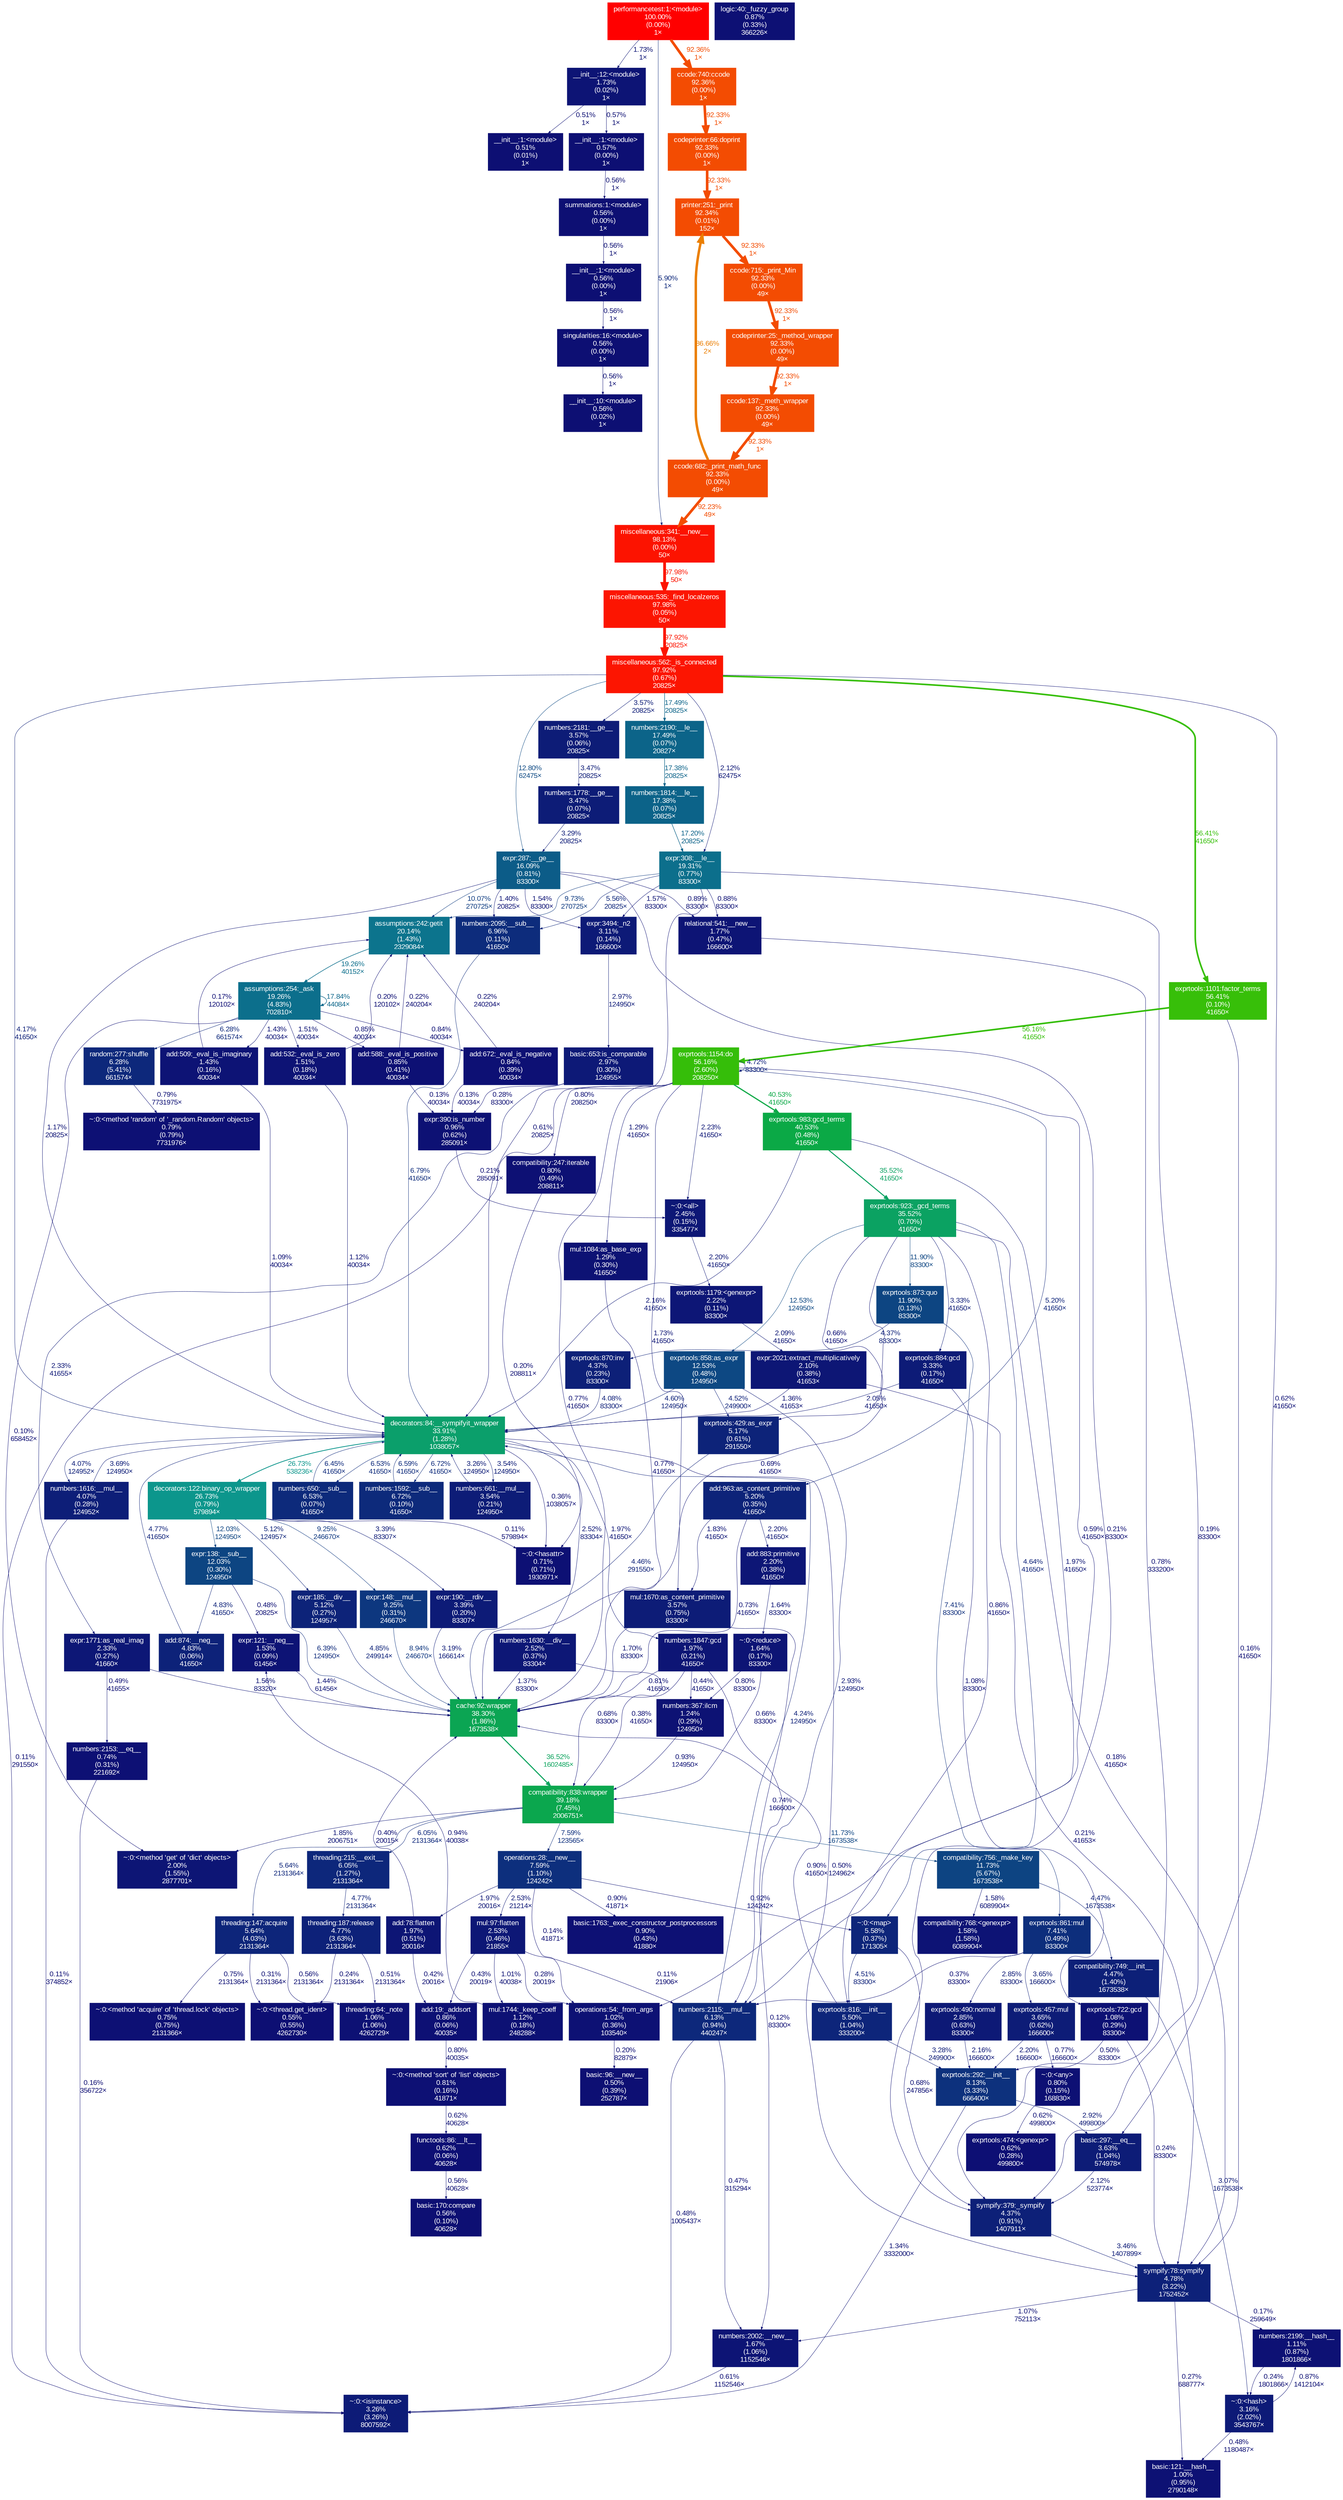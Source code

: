 digraph {
	graph [fontname=Arial, nodesep=0.125, ranksep=0.25];
	node [fontcolor=white, fontname=Arial, height=0, shape=box, style=filled, width=0];
	edge [fontname=Arial];
	7 [color="#ff0000", fontcolor="#ffffff", fontsize="10.00", label="performancetest:1:<module>\n100.00%\n(0.00%)\n1×", tooltip="performancetest.py"];
	7 -> 160 [arrowsize="0.35", color="#0d1475", fontcolor="#0d1475", fontsize="10.00", label="1.73%\n1×", labeldistance="0.50", penwidth="0.50"];
	7 -> 915 [arrowsize="0.35", color="#0d277a", fontcolor="#0d277a", fontsize="10.00", label="5.90%\n1×", labeldistance="0.50", penwidth="0.50"];
	7 -> 1261 [arrowsize="0.96", color="#f34c02", fontcolor="#f34c02", fontsize="10.00", label="92.36%\n1×", labeldistance="3.69", penwidth="3.69"];
	11 [color="#0d1074", fontcolor="#ffffff", fontsize="10.00", label="basic:1763:_exec_constructor_postprocessors\n0.90%\n(0.43%)\n41880×", tooltip="/Users/Mjhon/Desktop/Github/sympy/sympy/core/basic.py"];
	12 [color="#0d2f7d", fontcolor="#ffffff", fontsize="10.00", label="operations:28:__new__\n7.59%\n(1.10%)\n124242×", tooltip="/Users/Mjhon/Desktop/Github/sympy/sympy/core/operations.py"];
	12 -> 11 [arrowsize="0.35", color="#0d1074", fontcolor="#0d1074", fontsize="10.00", label="0.90%\n41871×", labeldistance="0.50", penwidth="0.50"];
	12 -> 98 [arrowsize="0.35", color="#0d1776", fontcolor="#0d1776", fontsize="10.00", label="2.53%\n21214×", labeldistance="0.50", penwidth="0.50"];
	12 -> 461 [arrowsize="0.35", color="#0d1575", fontcolor="#0d1575", fontsize="10.00", label="1.97%\n20016×", labeldistance="0.50", penwidth="0.50"];
	12 -> 832 [arrowsize="0.35", color="#0d1174", fontcolor="#0d1174", fontsize="10.00", label="0.92%\n124242×", labeldistance="0.50", penwidth="0.50"];
	12 -> 910 [arrowsize="0.35", color="#0d0d73", fontcolor="#0d0d73", fontsize="10.00", label="0.14%\n41871×", labeldistance="0.50", penwidth="0.50"];
	28 [color="#0ba74e", fontcolor="#ffffff", fontsize="10.00", label="compatibility:838:wrapper\n39.18%\n(7.45%)\n2006751×", tooltip="/Users/Mjhon/Desktop/Github/sympy/sympy/core/compatibility.py"];
	28 -> 12 [arrowsize="0.35", color="#0d2f7d", fontcolor="#0d2f7d", fontsize="10.00", label="7.59%\n123565×", labeldistance="0.50", penwidth="0.50"];
	28 -> 156 [arrowsize="0.35", color="#0d4482", fontcolor="#0d4482", fontsize="10.00", label="11.73%\n1673538×", labeldistance="0.50", penwidth="0.50"];
	28 -> 373 [arrowsize="0.35", color="#0d277b", fontcolor="#0d277b", fontsize="10.00", label="6.05%\n2131364×", labeldistance="0.50", penwidth="0.50"];
	28 -> 578 [arrowsize="0.35", color="#0d257a", fontcolor="#0d257a", fontsize="10.00", label="5.64%\n2131364×", labeldistance="0.50", penwidth="0.50"];
	28 -> 1314 [arrowsize="0.35", color="#0d1475", fontcolor="#0d1475", fontsize="10.00", label="1.85%\n2006751×", labeldistance="0.50", penwidth="0.50"];
	30 [color="#0d1074", fontcolor="#ffffff", fontsize="10.00", label="~:0:<any>\n0.80%\n(0.15%)\n168830×", tooltip="~"];
	30 -> 1392 [arrowsize="0.35", color="#0d0f74", fontcolor="#0d0f74", fontsize="10.00", label="0.62%\n499800×", labeldistance="0.50", penwidth="0.50"];
	40 [color="#0d1174", fontcolor="#ffffff", fontsize="10.00", label="basic:121:__hash__\n1.00%\n(0.95%)\n2790148×", tooltip="/Users/Mjhon/Desktop/Github/sympy/sympy/core/basic.py"];
	49 [color="#0d1a77", fontcolor="#ffffff", fontsize="10.00", label="expr:3494:_n2\n3.11%\n(0.14%)\n166600×", tooltip="/Users/Mjhon/Desktop/Github/sympy/sympy/core/expr.py"];
	49 -> 1039 [arrowsize="0.35", color="#0d1977", fontcolor="#0d1977", fontsize="10.00", label="2.97%\n124950×", labeldistance="0.50", penwidth="0.50"];
	50 [color="#0c5c88", fontcolor="#ffffff", fontsize="10.00", label="expr:287:__ge__\n16.09%\n(0.81%)\n83300×", tooltip="/Users/Mjhon/Desktop/Github/sympy/sympy/core/expr.py"];
	50 -> 49 [arrowsize="0.35", color="#0d1375", fontcolor="#0d1375", fontsize="10.00", label="1.54%\n83300×", labeldistance="0.50", penwidth="0.50"];
	50 -> 289 [arrowsize="0.35", color="#0d3b80", fontcolor="#0d3b80", fontsize="10.00", label="10.07%\n270725×", labeldistance="0.50", penwidth="0.50"];
	50 -> 644 [arrowsize="0.35", color="#0d1375", fontcolor="#0d1375", fontsize="10.00", label="1.40%\n20825×", labeldistance="0.50", penwidth="0.50"];
	50 -> 1216 [arrowsize="0.35", color="#0d1274", fontcolor="#0d1274", fontsize="10.00", label="1.17%\n20825×", labeldistance="0.50", penwidth="0.50"];
	50 -> 1571 [arrowsize="0.35", color="#0d1074", fontcolor="#0d1074", fontsize="10.00", label="0.89%\n83300×", labeldistance="0.50", penwidth="0.50"];
	50 -> 1647 [arrowsize="0.35", color="#0d0e73", fontcolor="#0d0e73", fontsize="10.00", label="0.21%\n83300×", labeldistance="0.50", penwidth="0.50"];
	51 [color="#0c6f8c", fontcolor="#ffffff", fontsize="10.00", label="expr:308:__le__\n19.31%\n(0.77%)\n83300×", tooltip="/Users/Mjhon/Desktop/Github/sympy/sympy/core/expr.py"];
	51 -> 49 [arrowsize="0.35", color="#0d1375", fontcolor="#0d1375", fontsize="10.00", label="1.57%\n83300×", labeldistance="0.50", penwidth="0.50"];
	51 -> 289 [arrowsize="0.35", color="#0d397f", fontcolor="#0d397f", fontsize="10.00", label="9.73%\n270725×", labeldistance="0.50", penwidth="0.50"];
	51 -> 644 [arrowsize="0.35", color="#0d257a", fontcolor="#0d257a", fontsize="10.00", label="5.56%\n20825×", labeldistance="0.50", penwidth="0.50"];
	51 -> 1216 [arrowsize="0.35", color="#0d0f74", fontcolor="#0d0f74", fontsize="10.00", label="0.61%\n20825×", labeldistance="0.50", penwidth="0.50"];
	51 -> 1571 [arrowsize="0.35", color="#0d1074", fontcolor="#0d1074", fontsize="10.00", label="0.88%\n83300×", labeldistance="0.50", penwidth="0.50"];
	51 -> 1647 [arrowsize="0.35", color="#0d0e73", fontcolor="#0d0e73", fontsize="10.00", label="0.19%\n83300×", labeldistance="0.50", penwidth="0.50"];
	76 [color="#0d2179", fontcolor="#ffffff", fontsize="10.00", label="sympify:78:sympify\n4.78%\n(3.22%)\n1752452×", tooltip="/Users/Mjhon/Desktop/Github/sympy/sympy/core/sympify.py"];
	76 -> 40 [arrowsize="0.35", color="#0d0e73", fontcolor="#0d0e73", fontsize="10.00", label="0.27%\n688777×", labeldistance="0.50", penwidth="0.50"];
	76 -> 259 [arrowsize="0.35", color="#0d0d73", fontcolor="#0d0d73", fontsize="10.00", label="0.17%\n259649×", labeldistance="0.50", penwidth="0.50"];
	76 -> 656 [arrowsize="0.35", color="#0d1174", fontcolor="#0d1174", fontsize="10.00", label="1.07%\n752113×", labeldistance="0.50", penwidth="0.50"];
	98 [color="#0d1776", fontcolor="#ffffff", fontsize="10.00", label="mul:97:flatten\n2.53%\n(0.46%)\n21855×", tooltip="/Users/Mjhon/Desktop/Github/sympy/sympy/core/mul.py"];
	98 -> 118 [arrowsize="0.35", color="#0d1174", fontcolor="#0d1174", fontsize="10.00", label="1.01%\n40038×", labeldistance="0.50", penwidth="0.50"];
	98 -> 638 [arrowsize="0.35", color="#0d0d73", fontcolor="#0d0d73", fontsize="10.00", label="0.11%\n21906×", labeldistance="0.50", penwidth="0.50"];
	98 -> 910 [arrowsize="0.35", color="#0d0e73", fontcolor="#0d0e73", fontsize="10.00", label="0.28%\n20019×", labeldistance="0.50", penwidth="0.50"];
	98 -> 1661 [arrowsize="0.35", color="#0d0f73", fontcolor="#0d0f73", fontsize="10.00", label="0.43%\n20019×", labeldistance="0.50", penwidth="0.50"];
	114 [color="#0d1375", fontcolor="#ffffff", fontsize="10.00", label="expr:121:__neg__\n1.53%\n(0.09%)\n61456×", tooltip="/Users/Mjhon/Desktop/Github/sympy/sympy/core/expr.py"];
	114 -> 1135 [arrowsize="0.35", color="#0d1375", fontcolor="#0d1375", fontsize="10.00", label="1.44%\n61456×", labeldistance="0.50", penwidth="0.50"];
	116 [color="#0d4582", fontcolor="#ffffff", fontsize="10.00", label="expr:138:__sub__\n12.03%\n(0.30%)\n124950×", tooltip="/Users/Mjhon/Desktop/Github/sympy/sympy/core/expr.py"];
	116 -> 114 [arrowsize="0.35", color="#0d0f73", fontcolor="#0d0f73", fontsize="10.00", label="0.48%\n20825×", labeldistance="0.50", penwidth="0.50"];
	116 -> 1135 [arrowsize="0.35", color="#0d297b", fontcolor="#0d297b", fontsize="10.00", label="6.39%\n124950×", labeldistance="0.50", penwidth="0.50"];
	116 -> 1974 [arrowsize="0.35", color="#0d2279", fontcolor="#0d2279", fontsize="10.00", label="4.83%\n41650×", labeldistance="0.50", penwidth="0.50"];
	118 [color="#0d1174", fontcolor="#ffffff", fontsize="10.00", label="mul:1744:_keep_coeff\n1.12%\n(0.18%)\n248288×", tooltip="/Users/Mjhon/Desktop/Github/sympy/sympy/core/mul.py"];
	118 -> 114 [arrowsize="0.35", color="#0d1174", fontcolor="#0d1174", fontsize="10.00", label="0.94%\n40038×", labeldistance="0.50", penwidth="0.50"];
	132 [color="#f34c02", fontcolor="#ffffff", fontsize="10.00", label="codeprinter:66:doprint\n92.33%\n(0.00%)\n1×", tooltip="/Users/Mjhon/Desktop/Github/sympy/sympy/printing/codeprinter.py"];
	132 -> 195 [arrowsize="0.96", color="#f34c02", fontcolor="#f34c02", fontsize="10.00", label="92.33%\n1×", labeldistance="3.69", penwidth="3.69"];
	134 [color="#0d0f73", fontcolor="#ffffff", fontsize="10.00", label="__init__:10:<module>\n0.56%\n(0.02%)\n1×", tooltip="/Users/Mjhon/Desktop/Github/sympy/sympy/solvers/__init__.py"];
	146 [color="#0d1c77", fontcolor="#ffffff", fontsize="10.00", label="numbers:2181:__ge__\n3.57%\n(0.06%)\n20825×", tooltip="/Users/Mjhon/Desktop/Github/sympy/sympy/core/numbers.py"];
	146 -> 1038 [arrowsize="0.35", color="#0d1c77", fontcolor="#0d1c77", fontsize="10.00", label="3.47%\n20825×", labeldistance="0.50", penwidth="0.50"];
	147 [color="#fc1501", fontcolor="#ffffff", fontsize="10.00", label="miscellaneous:562:_is_connected\n97.92%\n(0.67%)\n20825×", tooltip="/Users/Mjhon/Desktop/Github/sympy/sympy/functions/elementary/miscellaneous.py"];
	147 -> 50 [arrowsize="0.36", color="#0d4983", fontcolor="#0d4983", fontsize="10.00", label="12.80%\n62475×", labeldistance="0.51", penwidth="0.51"];
	147 -> 51 [arrowsize="0.35", color="#0d1675", fontcolor="#0d1675", fontsize="10.00", label="2.12%\n62475×", labeldistance="0.50", penwidth="0.50"];
	147 -> 146 [arrowsize="0.35", color="#0d1c77", fontcolor="#0d1c77", fontsize="10.00", label="3.57%\n20825×", labeldistance="0.50", penwidth="0.50"];
	147 -> 522 [arrowsize="0.75", color="#37bf09", fontcolor="#37bf09", fontsize="10.00", label="56.41%\n41650×", labeldistance="2.26", penwidth="2.26"];
	147 -> 1138 [arrowsize="0.35", color="#0d0f74", fontcolor="#0d0f74", fontsize="10.00", label="0.62%\n41650×", labeldistance="0.50", penwidth="0.50"];
	147 -> 1216 [arrowsize="0.35", color="#0d1f78", fontcolor="#0d1f78", fontsize="10.00", label="4.17%\n41650×", labeldistance="0.50", penwidth="0.50"];
	147 -> 1708 [arrowsize="0.42", color="#0c6489", fontcolor="#0c6489", fontsize="10.00", label="17.49%\n20825×", labeldistance="0.70", penwidth="0.70"];
	154 [color="#0c6f8c", fontcolor="#ffffff", fontsize="10.00", label="assumptions:254:_ask\n19.26%\n(4.83%)\n702810×", tooltip="/Users/Mjhon/Desktop/Github/sympy/sympy/core/assumptions.py"];
	154 -> 154 [arrowsize="0.42", color="#0c668a", fontcolor="#0c668a", fontsize="10.00", label="17.84%\n44084×", labeldistance="0.71", penwidth="0.71"];
	154 -> 443 [arrowsize="0.35", color="#0d1074", fontcolor="#0d1074", fontsize="10.00", label="0.85%\n40034×", labeldistance="0.50", penwidth="0.50"];
	154 -> 900 [arrowsize="0.35", color="#0d287b", fontcolor="#0d287b", fontsize="10.00", label="6.28%\n661574×", labeldistance="0.50", penwidth="0.50"];
	154 -> 1040 [arrowsize="0.35", color="#0d1074", fontcolor="#0d1074", fontsize="10.00", label="0.84%\n40034×", labeldistance="0.50", penwidth="0.50"];
	154 -> 1314 [arrowsize="0.35", color="#0d0d73", fontcolor="#0d0d73", fontsize="10.00", label="0.10%\n658452×", labeldistance="0.50", penwidth="0.50"];
	154 -> 2122 [arrowsize="0.35", color="#0d1375", fontcolor="#0d1375", fontsize="10.00", label="1.43%\n40034×", labeldistance="0.50", penwidth="0.50"];
	154 -> 2124 [arrowsize="0.35", color="#0d1375", fontcolor="#0d1375", fontsize="10.00", label="1.51%\n40034×", labeldistance="0.50", penwidth="0.50"];
	156 [color="#0d4482", fontcolor="#ffffff", fontsize="10.00", label="compatibility:756:_make_key\n11.73%\n(5.67%)\n1673538×", tooltip="/Users/Mjhon/Desktop/Github/sympy/sympy/core/compatibility.py"];
	156 -> 1641 [arrowsize="0.35", color="#0d2078", fontcolor="#0d2078", fontsize="10.00", label="4.47%\n1673538×", labeldistance="0.50", penwidth="0.50"];
	156 -> 2398 [arrowsize="0.35", color="#0d1375", fontcolor="#0d1375", fontsize="10.00", label="1.58%\n6089904×", labeldistance="0.50", penwidth="0.50"];
	160 [color="#0d1475", fontcolor="#ffffff", fontsize="10.00", label="__init__:12:<module>\n1.73%\n(0.02%)\n1×", tooltip="/Users/Mjhon/Desktop/Github/sympy/sympy/__init__.py"];
	160 -> 893 [arrowsize="0.35", color="#0d0f73", fontcolor="#0d0f73", fontsize="10.00", label="0.51%\n1×", labeldistance="0.50", penwidth="0.50"];
	160 -> 1021 [arrowsize="0.35", color="#0d0f73", fontcolor="#0d0f73", fontsize="10.00", label="0.57%\n1×", labeldistance="0.50", penwidth="0.50"];
	195 [color="#f34c02", fontcolor="#ffffff", fontsize="10.00", label="printer:251:_print\n92.34%\n(0.01%)\n152×", tooltip="/Users/Mjhon/Desktop/Github/sympy/sympy/printing/printer.py"];
	195 -> 561 [arrowsize="0.96", color="#f34c02", fontcolor="#f34c02", fontsize="10.00", label="92.33%\n1×", labeldistance="3.69", penwidth="3.69"];
	208 [color="#f34c02", fontcolor="#ffffff", fontsize="10.00", label="codeprinter:25:_method_wrapper\n92.33%\n(0.00%)\n49×", tooltip="/Users/Mjhon/Desktop/Github/sympy/sympy/printing/codeprinter.py"];
	208 -> 736 [arrowsize="0.96", color="#f34c02", fontcolor="#f34c02", fontsize="10.00", label="92.33%\n1×", labeldistance="3.69", penwidth="3.69"];
	216 [color="#0d2379", fontcolor="#ffffff", fontsize="10.00", label="add:963:as_content_primitive\n5.20%\n(0.35%)\n41650×", tooltip="/Users/Mjhon/Desktop/Github/sympy/sympy/core/add.py"];
	216 -> 217 [arrowsize="0.35", color="#0d1475", fontcolor="#0d1475", fontsize="10.00", label="1.83%\n41650×", labeldistance="0.50", penwidth="0.50"];
	216 -> 462 [arrowsize="0.35", color="#0d1676", fontcolor="#0d1676", fontsize="10.00", label="2.20%\n41650×", labeldistance="0.50", penwidth="0.50"];
	216 -> 1135 [arrowsize="0.35", color="#0d1074", fontcolor="#0d1074", fontsize="10.00", label="0.73%\n41650×", labeldistance="0.50", penwidth="0.50"];
	217 [color="#0d1c77", fontcolor="#ffffff", fontsize="10.00", label="mul:1670:as_content_primitive\n3.57%\n(0.75%)\n83300×", tooltip="/Users/Mjhon/Desktop/Github/sympy/sympy/core/mul.py"];
	217 -> 638 [arrowsize="0.35", color="#0d1074", fontcolor="#0d1074", fontsize="10.00", label="0.74%\n166600×", labeldistance="0.50", penwidth="0.50"];
	217 -> 1135 [arrowsize="0.35", color="#0d1475", fontcolor="#0d1475", fontsize="10.00", label="1.70%\n83300×", labeldistance="0.50", penwidth="0.50"];
	221 [color="#0d317d", fontcolor="#ffffff", fontsize="10.00", label="exprtools:292:__init__\n8.13%\n(3.33%)\n666400×", tooltip="/Users/Mjhon/Desktop/Github/sympy/sympy/core/exprtools.py"];
	221 -> 624 [arrowsize="0.35", color="#0d1274", fontcolor="#0d1274", fontsize="10.00", label="1.34%\n3332000×", labeldistance="0.50", penwidth="0.50"];
	221 -> 1138 [arrowsize="0.35", color="#0d1976", fontcolor="#0d1976", fontsize="10.00", label="2.92%\n499800×", labeldistance="0.50", penwidth="0.50"];
	222 [color="#0d1976", fontcolor="#ffffff", fontsize="10.00", label="exprtools:490:normal\n2.85%\n(0.63%)\n83300×", tooltip="/Users/Mjhon/Desktop/Github/sympy/sympy/core/exprtools.py"];
	222 -> 221 [arrowsize="0.35", color="#0d1676", fontcolor="#0d1676", fontsize="10.00", label="2.16%\n166600×", labeldistance="0.50", penwidth="0.50"];
	223 [color="#0d1174", fontcolor="#ffffff", fontsize="10.00", label="exprtools:722:gcd\n1.08%\n(0.29%)\n83300×", tooltip="/Users/Mjhon/Desktop/Github/sympy/sympy/core/exprtools.py"];
	223 -> 76 [arrowsize="0.35", color="#0d0e73", fontcolor="#0d0e73", fontsize="10.00", label="0.24%\n83300×", labeldistance="0.50", penwidth="0.50"];
	223 -> 221 [arrowsize="0.35", color="#0d0f73", fontcolor="#0d0f73", fontsize="10.00", label="0.50%\n83300×", labeldistance="0.50", penwidth="0.50"];
	224 [color="#0d1c77", fontcolor="#ffffff", fontsize="10.00", label="exprtools:457:mul\n3.65%\n(0.62%)\n166600×", tooltip="/Users/Mjhon/Desktop/Github/sympy/sympy/core/exprtools.py"];
	224 -> 30 [arrowsize="0.35", color="#0d1074", fontcolor="#0d1074", fontsize="10.00", label="0.77%\n166600×", labeldistance="0.50", penwidth="0.50"];
	224 -> 221 [arrowsize="0.35", color="#0d1676", fontcolor="#0d1676", fontsize="10.00", label="2.20%\n166600×", labeldistance="0.50", penwidth="0.50"];
	225 [color="#0d257a", fontcolor="#ffffff", fontsize="10.00", label="exprtools:816:__init__\n5.50%\n(1.04%)\n333200×", tooltip="/Users/Mjhon/Desktop/Github/sympy/sympy/core/exprtools.py"];
	225 -> 221 [arrowsize="0.35", color="#0d1b77", fontcolor="#0d1b77", fontsize="10.00", label="3.28%\n249900×", labeldistance="0.50", penwidth="0.50"];
	225 -> 1135 [arrowsize="0.35", color="#0d1074", fontcolor="#0d1074", fontsize="10.00", label="0.90%\n41650×", labeldistance="0.50", penwidth="0.50"];
	248 [color="#0c968c", fontcolor="#ffffff", fontsize="10.00", label="decorators:122:binary_op_wrapper\n26.73%\n(0.79%)\n579894×", tooltip="/Users/Mjhon/Desktop/Github/sympy/sympy/core/decorators.py"];
	248 -> 116 [arrowsize="0.35", color="#0d4582", fontcolor="#0d4582", fontsize="10.00", label="12.03%\n124950×", labeldistance="0.50", penwidth="0.50"];
	248 -> 617 [arrowsize="0.35", color="#0d2379", fontcolor="#0d2379", fontsize="10.00", label="5.12%\n124957×", labeldistance="0.50", penwidth="0.50"];
	248 -> 1636 [arrowsize="0.35", color="#0d377f", fontcolor="#0d377f", fontsize="10.00", label="9.25%\n246670×", labeldistance="0.50", penwidth="0.50"];
	248 -> 1639 [arrowsize="0.35", color="#0d1b77", fontcolor="#0d1b77", fontsize="10.00", label="3.39%\n83307×", labeldistance="0.50", penwidth="0.50"];
	248 -> 1840 [arrowsize="0.35", color="#0d0d73", fontcolor="#0d0d73", fontsize="10.00", label="0.11%\n579894×", labeldistance="0.50", penwidth="0.50"];
	259 [color="#0d1174", fontcolor="#ffffff", fontsize="10.00", label="numbers:2199:__hash__\n1.11%\n(0.87%)\n1801866×", tooltip="/Users/Mjhon/Desktop/Github/sympy/sympy/core/numbers.py"];
	259 -> 265 [arrowsize="0.35", color="#0d0e73", fontcolor="#0d0e73", fontsize="10.00", label="0.24%\n1801866×", labeldistance="0.50", penwidth="0.50"];
	265 [color="#0d1a77", fontcolor="#ffffff", fontsize="10.00", label="~:0:<hash>\n3.16%\n(2.02%)\n3543767×", tooltip="~"];
	265 -> 40 [arrowsize="0.35", color="#0d0f73", fontcolor="#0d0f73", fontsize="10.00", label="0.48%\n1180487×", labeldistance="0.50", penwidth="0.50"];
	265 -> 259 [arrowsize="0.35", color="#0d1074", fontcolor="#0d1074", fontsize="10.00", label="0.87%\n1412104×", labeldistance="0.50", penwidth="0.50"];
	289 [color="#0c748d", fontcolor="#ffffff", fontsize="10.00", label="assumptions:242:getit\n20.14%\n(1.43%)\n2329084×", tooltip="/Users/Mjhon/Desktop/Github/sympy/sympy/core/assumptions.py"];
	289 -> 154 [arrowsize="0.44", color="#0c6f8c", fontcolor="#0c6f8c", fontsize="10.00", label="19.26%\n40152×", labeldistance="0.77", penwidth="0.77"];
	372 [color="#0d2179", fontcolor="#ffffff", fontsize="10.00", label="threading:187:release\n4.77%\n(3.63%)\n2131364×", tooltip="/System/Library/Frameworks/Python.framework/Versions/2.7/lib/python2.7/threading.py"];
	372 -> 795 [arrowsize="0.35", color="#0d0e73", fontcolor="#0d0e73", fontsize="10.00", label="0.24%\n2131364×", labeldistance="0.50", penwidth="0.50"];
	372 -> 1949 [arrowsize="0.35", color="#0d0f73", fontcolor="#0d0f73", fontsize="10.00", label="0.51%\n2131364×", labeldistance="0.50", penwidth="0.50"];
	373 [color="#0d277b", fontcolor="#ffffff", fontsize="10.00", label="threading:215:__exit__\n6.05%\n(1.27%)\n2131364×", tooltip="/System/Library/Frameworks/Python.framework/Versions/2.7/lib/python2.7/threading.py"];
	373 -> 372 [arrowsize="0.35", color="#0d2179", fontcolor="#0d2179", fontsize="10.00", label="4.77%\n2131364×", labeldistance="0.50", penwidth="0.50"];
	418 [color="#0d1074", fontcolor="#ffffff", fontsize="10.00", label="logic:40:_fuzzy_group\n0.87%\n(0.33%)\n366226×", tooltip="/Users/Mjhon/Desktop/Github/sympy/sympy/core/logic.py"];
	421 [color="#0d1776", fontcolor="#ffffff", fontsize="10.00", label="~:0:<all>\n2.45%\n(0.15%)\n335477×", tooltip="~"];
	421 -> 1115 [arrowsize="0.35", color="#0d1676", fontcolor="#0d1676", fontsize="10.00", label="2.20%\n41650×", labeldistance="0.50", penwidth="0.50"];
	443 [color="#0d1074", fontcolor="#ffffff", fontsize="10.00", label="add:588:_eval_is_positive\n0.85%\n(0.41%)\n40034×", tooltip="/Users/Mjhon/Desktop/Github/sympy/sympy/core/add.py"];
	443 -> 289 [arrowsize="0.35", color="#0d0e73", fontcolor="#0d0e73", fontsize="10.00", label="0.22%\n240204×", labeldistance="0.50", penwidth="0.50"];
	443 -> 1037 [arrowsize="0.35", color="#0d0d73", fontcolor="#0d0d73", fontsize="10.00", label="0.13%\n40034×", labeldistance="0.50", penwidth="0.50"];
	445 [color="#fc1501", fontcolor="#ffffff", fontsize="10.00", label="miscellaneous:535:_find_localzeros\n97.98%\n(0.05%)\n50×", tooltip="/Users/Mjhon/Desktop/Github/sympy/sympy/functions/elementary/miscellaneous.py"];
	445 -> 147 [arrowsize="0.99", color="#fc1501", fontcolor="#fc1501", fontsize="10.00", label="97.92%\n20825×", labeldistance="3.92", penwidth="3.92"];
	461 [color="#0d1575", fontcolor="#ffffff", fontsize="10.00", label="add:78:flatten\n1.97%\n(0.51%)\n20016×", tooltip="/Users/Mjhon/Desktop/Github/sympy/sympy/core/add.py"];
	461 -> 1135 [arrowsize="0.35", color="#0d0e73", fontcolor="#0d0e73", fontsize="10.00", label="0.40%\n20015×", labeldistance="0.50", penwidth="0.50"];
	461 -> 1661 [arrowsize="0.35", color="#0d0e73", fontcolor="#0d0e73", fontsize="10.00", label="0.42%\n20016×", labeldistance="0.50", penwidth="0.50"];
	462 [color="#0d1676", fontcolor="#ffffff", fontsize="10.00", label="add:883:primitive\n2.20%\n(0.38%)\n41650×", tooltip="/Users/Mjhon/Desktop/Github/sympy/sympy/core/add.py"];
	462 -> 1134 [arrowsize="0.35", color="#0d1475", fontcolor="#0d1475", fontsize="10.00", label="1.64%\n83300×", labeldistance="0.50", penwidth="0.50"];
	506 [color="#0d1b77", fontcolor="#ffffff", fontsize="10.00", label="exprtools:884:gcd\n3.33%\n(0.17%)\n41650×", tooltip="/Users/Mjhon/Desktop/Github/sympy/sympy/core/exprtools.py"];
	506 -> 223 [arrowsize="0.35", color="#0d1174", fontcolor="#0d1174", fontsize="10.00", label="1.08%\n83300×", labeldistance="0.50", penwidth="0.50"];
	506 -> 1216 [arrowsize="0.35", color="#0d1575", fontcolor="#0d1575", fontsize="10.00", label="2.05%\n41650×", labeldistance="0.50", penwidth="0.50"];
	507 [color="#0ba262", fontcolor="#ffffff", fontsize="10.00", label="exprtools:923:_gcd_terms\n35.52%\n(0.70%)\n41650×", tooltip="/Users/Mjhon/Desktop/Github/sympy/sympy/core/exprtools.py"];
	507 -> 76 [arrowsize="0.35", color="#0d0d73", fontcolor="#0d0d73", fontsize="10.00", label="0.18%\n41650×", labeldistance="0.50", penwidth="0.50"];
	507 -> 225 [arrowsize="0.35", color="#0d1074", fontcolor="#0d1074", fontsize="10.00", label="0.86%\n41650×", labeldistance="0.50", penwidth="0.50"];
	507 -> 506 [arrowsize="0.35", color="#0d1b77", fontcolor="#0d1b77", fontsize="10.00", label="3.33%\n41650×", labeldistance="0.50", penwidth="0.50"];
	507 -> 832 [arrowsize="0.35", color="#0d2179", fontcolor="#0d2179", fontsize="10.00", label="4.64%\n41650×", labeldistance="0.50", penwidth="0.50"];
	507 -> 1135 [arrowsize="0.35", color="#0d1074", fontcolor="#0d1074", fontsize="10.00", label="0.69%\n41650×", labeldistance="0.50", penwidth="0.50"];
	507 -> 1346 [arrowsize="0.35", color="#0d0f74", fontcolor="#0d0f74", fontsize="10.00", label="0.66%\n41650×", labeldistance="0.50", penwidth="0.50"];
	507 -> 1404 [arrowsize="0.35", color="#0d4883", fontcolor="#0d4883", fontsize="10.00", label="12.53%\n124950×", labeldistance="0.50", penwidth="0.50"];
	507 -> 1479 [arrowsize="0.35", color="#0d4582", fontcolor="#0d4582", fontsize="10.00", label="11.90%\n83300×", labeldistance="0.50", penwidth="0.50"];
	521 [color="#35be09", fontcolor="#ffffff", fontsize="10.00", label="exprtools:1154:do\n56.16%\n(2.60%)\n208250×", tooltip="/Users/Mjhon/Desktop/Github/sympy/sympy/core/exprtools.py"];
	521 -> 216 [arrowsize="0.35", color="#0d2379", fontcolor="#0d2379", fontsize="10.00", label="5.20%\n41650×", labeldistance="0.50", penwidth="0.50"];
	521 -> 217 [arrowsize="0.35", color="#0d1475", fontcolor="#0d1475", fontsize="10.00", label="1.73%\n41650×", labeldistance="0.50", penwidth="0.50"];
	521 -> 421 [arrowsize="0.35", color="#0d1676", fontcolor="#0d1676", fontsize="10.00", label="2.23%\n41650×", labeldistance="0.50", penwidth="0.50"];
	521 -> 521 [arrowsize="0.35", color="#0d2179", fontcolor="#0d2179", fontsize="10.00", label="4.72%\n83300×", labeldistance="0.50", penwidth="0.50"];
	521 -> 624 [arrowsize="0.35", color="#0d0d73", fontcolor="#0d0d73", fontsize="10.00", label="0.11%\n291550×", labeldistance="0.50", penwidth="0.50"];
	521 -> 626 [arrowsize="0.35", color="#0d1074", fontcolor="#0d1074", fontsize="10.00", label="0.80%\n208250×", labeldistance="0.50", penwidth="0.50"];
	521 -> 627 [arrowsize="0.64", color="#0ba946", fontcolor="#0ba946", fontsize="10.00", label="40.53%\n41650×", labeldistance="1.62", penwidth="1.62"];
	521 -> 812 [arrowsize="0.35", color="#0d1274", fontcolor="#0d1274", fontsize="10.00", label="1.29%\n41650×", labeldistance="0.50", penwidth="0.50"];
	521 -> 910 [arrowsize="0.35", color="#0d0f74", fontcolor="#0d0f74", fontsize="10.00", label="0.59%\n41650×", labeldistance="0.50", penwidth="0.50"];
	521 -> 1135 [arrowsize="0.35", color="#0d1074", fontcolor="#0d1074", fontsize="10.00", label="0.77%\n41650×", labeldistance="0.50", penwidth="0.50"];
	522 [color="#37bf09", fontcolor="#ffffff", fontsize="10.00", label="exprtools:1101:factor_terms\n56.41%\n(0.10%)\n41650×", tooltip="/Users/Mjhon/Desktop/Github/sympy/sympy/core/exprtools.py"];
	522 -> 76 [arrowsize="0.35", color="#0d0d73", fontcolor="#0d0d73", fontsize="10.00", label="0.16%\n41650×", labeldistance="0.50", penwidth="0.50"];
	522 -> 521 [arrowsize="0.75", color="#35be09", fontcolor="#35be09", fontsize="10.00", label="56.16%\n41650×", labeldistance="2.25", penwidth="2.25"];
	561 [color="#f34c02", fontcolor="#ffffff", fontsize="10.00", label="ccode:715:_print_Min\n92.33%\n(0.00%)\n49×", tooltip="/Users/Mjhon/Desktop/Github/sympy/sympy/printing/ccode.py"];
	561 -> 208 [arrowsize="0.96", color="#f34c02", fontcolor="#f34c02", fontsize="10.00", label="92.33%\n1×", labeldistance="3.69", penwidth="3.69"];
	578 [color="#0d257a", fontcolor="#ffffff", fontsize="10.00", label="threading:147:acquire\n5.64%\n(4.03%)\n2131364×", tooltip="/System/Library/Frameworks/Python.framework/Versions/2.7/lib/python2.7/threading.py"];
	578 -> 795 [arrowsize="0.35", color="#0d0e73", fontcolor="#0d0e73", fontsize="10.00", label="0.31%\n2131364×", labeldistance="0.50", penwidth="0.50"];
	578 -> 1233 [arrowsize="0.35", color="#0d1074", fontcolor="#0d1074", fontsize="10.00", label="0.75%\n2131364×", labeldistance="0.50", penwidth="0.50"];
	578 -> 1949 [arrowsize="0.35", color="#0d0f73", fontcolor="#0d0f73", fontsize="10.00", label="0.56%\n2131364×", labeldistance="0.50", penwidth="0.50"];
	617 [color="#0d2379", fontcolor="#ffffff", fontsize="10.00", label="expr:185:__div__\n5.12%\n(0.27%)\n124957×", tooltip="/Users/Mjhon/Desktop/Github/sympy/sympy/core/expr.py"];
	617 -> 1135 [arrowsize="0.35", color="#0d2279", fontcolor="#0d2279", fontsize="10.00", label="4.85%\n249914×", labeldistance="0.50", penwidth="0.50"];
	624 [color="#0d1b77", fontcolor="#ffffff", fontsize="10.00", label="~:0:<isinstance>\n3.26%\n(3.26%)\n8007592×", tooltip="~"];
	626 [color="#0d1074", fontcolor="#ffffff", fontsize="10.00", label="compatibility:247:iterable\n0.80%\n(0.49%)\n208811×", tooltip="/Users/Mjhon/Desktop/Github/sympy/sympy/core/compatibility.py"];
	626 -> 1840 [arrowsize="0.35", color="#0d0e73", fontcolor="#0d0e73", fontsize="10.00", label="0.20%\n208811×", labeldistance="0.50", penwidth="0.50"];
	627 [color="#0ba946", fontcolor="#ffffff", fontsize="10.00", label="exprtools:983:gcd_terms\n40.53%\n(0.48%)\n41650×", tooltip="/Users/Mjhon/Desktop/Github/sympy/sympy/core/exprtools.py"];
	627 -> 507 [arrowsize="0.60", color="#0ba262", fontcolor="#0ba262", fontsize="10.00", label="35.52%\n41650×", labeldistance="1.42", penwidth="1.42"];
	627 -> 638 [arrowsize="0.35", color="#0d1575", fontcolor="#0d1575", fontsize="10.00", label="1.97%\n41650×", labeldistance="0.50", penwidth="0.50"];
	627 -> 1216 [arrowsize="0.35", color="#0d1676", fontcolor="#0d1676", fontsize="10.00", label="2.16%\n41650×", labeldistance="0.50", penwidth="0.50"];
	633 [color="#0d2a7b", fontcolor="#ffffff", fontsize="10.00", label="numbers:650:__sub__\n6.53%\n(0.07%)\n41650×", tooltip="/Users/Mjhon/Desktop/Github/sympy/sympy/core/numbers.py"];
	633 -> 1216 [arrowsize="0.35", color="#0d297b", fontcolor="#0d297b", fontsize="10.00", label="6.45%\n41650×", labeldistance="0.50", penwidth="0.50"];
	637 [color="#0d1575", fontcolor="#ffffff", fontsize="10.00", label="numbers:1847:gcd\n1.97%\n(0.21%)\n41650×", tooltip="/Users/Mjhon/Desktop/Github/sympy/sympy/core/numbers.py"];
	637 -> 28 [arrowsize="0.35", color="#0d0e73", fontcolor="#0d0e73", fontsize="10.00", label="0.38%\n41650×", labeldistance="0.50", penwidth="0.50"];
	637 -> 656 [arrowsize="0.35", color="#0d0d73", fontcolor="#0d0d73", fontsize="10.00", label="0.12%\n83300×", labeldistance="0.50", penwidth="0.50"];
	637 -> 899 [arrowsize="0.35", color="#0d0f73", fontcolor="#0d0f73", fontsize="10.00", label="0.44%\n41650×", labeldistance="0.50", penwidth="0.50"];
	637 -> 1135 [arrowsize="0.35", color="#0d1074", fontcolor="#0d1074", fontsize="10.00", label="0.81%\n41650×", labeldistance="0.50", penwidth="0.50"];
	638 [color="#0d287b", fontcolor="#ffffff", fontsize="10.00", label="numbers:2115:__mul__\n6.13%\n(0.94%)\n440247×", tooltip="/Users/Mjhon/Desktop/Github/sympy/sympy/core/numbers.py"];
	638 -> 624 [arrowsize="0.35", color="#0d0f73", fontcolor="#0d0f73", fontsize="10.00", label="0.48%\n1005437×", labeldistance="0.50", penwidth="0.50"];
	638 -> 656 [arrowsize="0.35", color="#0d0f73", fontcolor="#0d0f73", fontsize="10.00", label="0.47%\n315294×", labeldistance="0.50", penwidth="0.50"];
	638 -> 1216 [arrowsize="0.35", color="#0d1f78", fontcolor="#0d1f78", fontsize="10.00", label="4.24%\n124950×", labeldistance="0.50", penwidth="0.50"];
	639 [color="#0d1074", fontcolor="#ffffff", fontsize="10.00", label="numbers:2153:__eq__\n0.74%\n(0.31%)\n221692×", tooltip="/Users/Mjhon/Desktop/Github/sympy/sympy/core/numbers.py"];
	639 -> 624 [arrowsize="0.35", color="#0d0d73", fontcolor="#0d0d73", fontsize="10.00", label="0.16%\n356722×", labeldistance="0.50", penwidth="0.50"];
	644 [color="#0d2c7c", fontcolor="#ffffff", fontsize="10.00", label="numbers:2095:__sub__\n6.96%\n(0.11%)\n41650×", tooltip="/Users/Mjhon/Desktop/Github/sympy/sympy/core/numbers.py"];
	644 -> 1216 [arrowsize="0.35", color="#0d2b7b", fontcolor="#0d2b7b", fontsize="10.00", label="6.79%\n41650×", labeldistance="0.50", penwidth="0.50"];
	648 [color="#0d1776", fontcolor="#ffffff", fontsize="10.00", label="numbers:1630:__div__\n2.52%\n(0.37%)\n83304×", tooltip="/Users/Mjhon/Desktop/Github/sympy/sympy/core/numbers.py"];
	648 -> 28 [arrowsize="0.35", color="#0d1074", fontcolor="#0d1074", fontsize="10.00", label="0.68%\n83300×", labeldistance="0.50", penwidth="0.50"];
	648 -> 1135 [arrowsize="0.35", color="#0d1275", fontcolor="#0d1275", fontsize="10.00", label="1.37%\n83300×", labeldistance="0.50", penwidth="0.50"];
	656 [color="#0d1475", fontcolor="#ffffff", fontsize="10.00", label="numbers:2002:__new__\n1.67%\n(1.06%)\n1152546×", tooltip="/Users/Mjhon/Desktop/Github/sympy/sympy/core/numbers.py"];
	656 -> 624 [arrowsize="0.35", color="#0d0f74", fontcolor="#0d0f74", fontsize="10.00", label="0.61%\n1152546×", labeldistance="0.50", penwidth="0.50"];
	660 [color="#0d2a7b", fontcolor="#ffffff", fontsize="10.00", label="numbers:1592:__sub__\n6.72%\n(0.10%)\n41650×", tooltip="/Users/Mjhon/Desktop/Github/sympy/sympy/core/numbers.py"];
	660 -> 1216 [arrowsize="0.35", color="#0d2a7b", fontcolor="#0d2a7b", fontsize="10.00", label="6.59%\n41650×", labeldistance="0.50", penwidth="0.50"];
	667 [color="#0d1c77", fontcolor="#ffffff", fontsize="10.00", label="numbers:661:__mul__\n3.54%\n(0.21%)\n124950×", tooltip="/Users/Mjhon/Desktop/Github/sympy/sympy/core/numbers.py"];
	667 -> 1216 [arrowsize="0.35", color="#0d1b77", fontcolor="#0d1b77", fontsize="10.00", label="3.26%\n124950×", labeldistance="0.50", penwidth="0.50"];
	674 [color="#0d1e78", fontcolor="#ffffff", fontsize="10.00", label="numbers:1616:__mul__\n4.07%\n(0.28%)\n124952×", tooltip="/Users/Mjhon/Desktop/Github/sympy/sympy/core/numbers.py"];
	674 -> 624 [arrowsize="0.35", color="#0d0d73", fontcolor="#0d0d73", fontsize="10.00", label="0.11%\n374852×", labeldistance="0.50", penwidth="0.50"];
	674 -> 1216 [arrowsize="0.35", color="#0d1c77", fontcolor="#0d1c77", fontsize="10.00", label="3.69%\n124950×", labeldistance="0.50", penwidth="0.50"];
	700 [color="#f34c02", fontcolor="#ffffff", fontsize="10.00", label="ccode:682:_print_math_func\n92.33%\n(0.00%)\n49×", tooltip="/Users/Mjhon/Desktop/Github/sympy/sympy/printing/ccode.py"];
	700 -> 195 [arrowsize="0.93", color="#eb7f03", fontcolor="#eb7f03", fontsize="10.00", label="86.66%\n2×", labeldistance="3.47", penwidth="3.47"];
	700 -> 915 [arrowsize="0.96", color="#f34d02", fontcolor="#f34d02", fontsize="10.00", label="92.23%\n49×", labeldistance="3.69", penwidth="3.69"];
	736 [color="#f34c02", fontcolor="#ffffff", fontsize="10.00", label="ccode:137:_meth_wrapper\n92.33%\n(0.00%)\n49×", tooltip="/Users/Mjhon/Desktop/Github/sympy/sympy/printing/ccode.py"];
	736 -> 700 [arrowsize="0.96", color="#f34c02", fontcolor="#f34c02", fontsize="10.00", label="92.33%\n1×", labeldistance="3.69", penwidth="3.69"];
	795 [color="#0d0f73", fontcolor="#ffffff", fontsize="10.00", label="~:0:<thread.get_ident>\n0.55%\n(0.55%)\n4262730×", tooltip="~"];
	812 [color="#0d1274", fontcolor="#ffffff", fontsize="10.00", label="mul:1084:as_base_exp\n1.29%\n(0.30%)\n41650×", tooltip="/Users/Mjhon/Desktop/Github/sympy/sympy/core/mul.py"];
	812 -> 1135 [arrowsize="0.35", color="#0d1074", fontcolor="#0d1074", fontsize="10.00", label="0.77%\n41650×", labeldistance="0.50", penwidth="0.50"];
	832 [color="#0d257a", fontcolor="#ffffff", fontsize="10.00", label="~:0:<map>\n5.58%\n(0.37%)\n171305×", tooltip="~"];
	832 -> 225 [arrowsize="0.35", color="#0d2079", fontcolor="#0d2079", fontsize="10.00", label="4.51%\n83300×", labeldistance="0.50", penwidth="0.50"];
	832 -> 1647 [arrowsize="0.35", color="#0d1074", fontcolor="#0d1074", fontsize="10.00", label="0.68%\n247856×", labeldistance="0.50", penwidth="0.50"];
	893 [color="#0d0f73", fontcolor="#ffffff", fontsize="10.00", label="__init__:1:<module>\n0.51%\n(0.01%)\n1×", tooltip="/Users/Mjhon/Desktop/Github/sympy/sympy/polys/__init__.py"];
	899 [color="#0d1274", fontcolor="#ffffff", fontsize="10.00", label="numbers:367:ilcm\n1.24%\n(0.29%)\n124950×", tooltip="/Users/Mjhon/Desktop/Github/sympy/sympy/core/numbers.py"];
	899 -> 28 [arrowsize="0.35", color="#0d1174", fontcolor="#0d1174", fontsize="10.00", label="0.93%\n124950×", labeldistance="0.50", penwidth="0.50"];
	900 [color="#0d287b", fontcolor="#ffffff", fontsize="10.00", label="random:277:shuffle\n6.28%\n(5.41%)\n661574×", tooltip="/System/Library/Frameworks/Python.framework/Versions/2.7/lib/python2.7/random.py"];
	900 -> 1523 [arrowsize="0.35", color="#0d1074", fontcolor="#0d1074", fontsize="10.00", label="0.79%\n7731975×", labeldistance="0.50", penwidth="0.50"];
	910 [color="#0d1174", fontcolor="#ffffff", fontsize="10.00", label="operations:54:_from_args\n1.02%\n(0.36%)\n103540×", tooltip="/Users/Mjhon/Desktop/Github/sympy/sympy/core/operations.py"];
	910 -> 1545 [arrowsize="0.35", color="#0d0e73", fontcolor="#0d0e73", fontsize="10.00", label="0.20%\n82879×", labeldistance="0.50", penwidth="0.50"];
	915 [color="#fc1300", fontcolor="#ffffff", fontsize="10.00", label="miscellaneous:341:__new__\n98.13%\n(0.00%)\n50×", tooltip="/Users/Mjhon/Desktop/Github/sympy/sympy/functions/elementary/miscellaneous.py"];
	915 -> 445 [arrowsize="0.99", color="#fc1501", fontcolor="#fc1501", fontsize="10.00", label="97.98%\n50×", labeldistance="3.92", penwidth="3.92"];
	947 [color="#0d0f73", fontcolor="#ffffff", fontsize="10.00", label="summations:1:<module>\n0.56%\n(0.00%)\n1×", tooltip="/Users/Mjhon/Desktop/Github/sympy/sympy/concrete/summations.py"];
	947 -> 1367 [arrowsize="0.35", color="#0d0f73", fontcolor="#0d0f73", fontsize="10.00", label="0.56%\n1×", labeldistance="0.50", penwidth="0.50"];
	1021 [color="#0d0f73", fontcolor="#ffffff", fontsize="10.00", label="__init__:1:<module>\n0.57%\n(0.00%)\n1×", tooltip="/Users/Mjhon/Desktop/Github/sympy/sympy/concrete/__init__.py"];
	1021 -> 947 [arrowsize="0.35", color="#0d0f73", fontcolor="#0d0f73", fontsize="10.00", label="0.56%\n1×", labeldistance="0.50", penwidth="0.50"];
	1037 [color="#0d1174", fontcolor="#ffffff", fontsize="10.00", label="expr:390:is_number\n0.96%\n(0.62%)\n285091×", tooltip="/Users/Mjhon/Desktop/Github/sympy/sympy/core/expr.py"];
	1037 -> 421 [arrowsize="0.35", color="#0d0e73", fontcolor="#0d0e73", fontsize="10.00", label="0.21%\n285091×", labeldistance="0.50", penwidth="0.50"];
	1038 [color="#0d1c77", fontcolor="#ffffff", fontsize="10.00", label="numbers:1778:__ge__\n3.47%\n(0.07%)\n20825×", tooltip="/Users/Mjhon/Desktop/Github/sympy/sympy/core/numbers.py"];
	1038 -> 50 [arrowsize="0.35", color="#0d1b77", fontcolor="#0d1b77", fontsize="10.00", label="3.29%\n20825×", labeldistance="0.50", penwidth="0.50"];
	1039 [color="#0d1977", fontcolor="#ffffff", fontsize="10.00", label="basic:653:is_comparable\n2.97%\n(0.30%)\n124955×", tooltip="/Users/Mjhon/Desktop/Github/sympy/sympy/core/basic.py"];
	1039 -> 1037 [arrowsize="0.35", color="#0d0e73", fontcolor="#0d0e73", fontsize="10.00", label="0.28%\n83300×", labeldistance="0.50", penwidth="0.50"];
	1039 -> 1164 [arrowsize="0.35", color="#0d1776", fontcolor="#0d1776", fontsize="10.00", label="2.33%\n41655×", labeldistance="0.50", penwidth="0.50"];
	1040 [color="#0d1074", fontcolor="#ffffff", fontsize="10.00", label="add:672:_eval_is_negative\n0.84%\n(0.39%)\n40034×", tooltip="/Users/Mjhon/Desktop/Github/sympy/sympy/core/add.py"];
	1040 -> 289 [arrowsize="0.35", color="#0d0e73", fontcolor="#0d0e73", fontsize="10.00", label="0.22%\n240204×", labeldistance="0.50", penwidth="0.50"];
	1040 -> 1037 [arrowsize="0.35", color="#0d0d73", fontcolor="#0d0d73", fontsize="10.00", label="0.13%\n40034×", labeldistance="0.50", penwidth="0.50"];
	1042 [color="#0c6389", fontcolor="#ffffff", fontsize="10.00", label="numbers:1814:__le__\n17.38%\n(0.07%)\n20825×", tooltip="/Users/Mjhon/Desktop/Github/sympy/sympy/core/numbers.py"];
	1042 -> 51 [arrowsize="0.41", color="#0c6289", fontcolor="#0c6289", fontsize="10.00", label="17.20%\n20825×", labeldistance="0.69", penwidth="0.69"];
	1113 [color="#0d1675", fontcolor="#ffffff", fontsize="10.00", label="expr:2021:extract_multiplicatively\n2.10%\n(0.38%)\n41653×", tooltip="/Users/Mjhon/Desktop/Github/sympy/sympy/core/expr.py"];
	1113 -> 76 [arrowsize="0.35", color="#0d0e73", fontcolor="#0d0e73", fontsize="10.00", label="0.21%\n41653×", labeldistance="0.50", penwidth="0.50"];
	1113 -> 1216 [arrowsize="0.35", color="#0d1274", fontcolor="#0d1274", fontsize="10.00", label="1.36%\n41653×", labeldistance="0.50", penwidth="0.50"];
	1115 [color="#0d1676", fontcolor="#ffffff", fontsize="10.00", label="exprtools:1179:<genexpr>\n2.22%\n(0.11%)\n83300×", tooltip="/Users/Mjhon/Desktop/Github/sympy/sympy/core/exprtools.py"];
	1115 -> 1113 [arrowsize="0.35", color="#0d1675", fontcolor="#0d1675", fontsize="10.00", label="2.09%\n41650×", labeldistance="0.50", penwidth="0.50"];
	1134 [color="#0d1475", fontcolor="#ffffff", fontsize="10.00", label="~:0:<reduce>\n1.64%\n(0.17%)\n83300×", tooltip="~"];
	1134 -> 28 [arrowsize="0.35", color="#0d0f74", fontcolor="#0d0f74", fontsize="10.00", label="0.66%\n83300×", labeldistance="0.50", penwidth="0.50"];
	1134 -> 899 [arrowsize="0.35", color="#0d1074", fontcolor="#0d1074", fontsize="10.00", label="0.80%\n83300×", labeldistance="0.50", penwidth="0.50"];
	1135 [color="#0ba553", fontcolor="#ffffff", fontsize="10.00", label="cache:92:wrapper\n38.30%\n(1.86%)\n1673538×", tooltip="/Users/Mjhon/Desktop/Github/sympy/sympy/core/cache.py"];
	1135 -> 28 [arrowsize="0.60", color="#0ba35d", fontcolor="#0ba35d", fontsize="10.00", label="36.52%\n1602485×", labeldistance="1.46", penwidth="1.46"];
	1138 [color="#0d1c77", fontcolor="#ffffff", fontsize="10.00", label="basic:297:__eq__\n3.63%\n(1.04%)\n574978×", tooltip="/Users/Mjhon/Desktop/Github/sympy/sympy/core/basic.py"];
	1138 -> 1647 [arrowsize="0.35", color="#0d1675", fontcolor="#0d1675", fontsize="10.00", label="2.12%\n523774×", labeldistance="0.50", penwidth="0.50"];
	1151 [color="#0d0f73", fontcolor="#ffffff", fontsize="10.00", label="basic:170:compare\n0.56%\n(0.10%)\n40628×", tooltip="/Users/Mjhon/Desktop/Github/sympy/sympy/core/basic.py"];
	1164 [color="#0d1776", fontcolor="#ffffff", fontsize="10.00", label="expr:1771:as_real_imag\n2.33%\n(0.27%)\n41660×", tooltip="/Users/Mjhon/Desktop/Github/sympy/sympy/core/expr.py"];
	1164 -> 639 [arrowsize="0.35", color="#0d0f73", fontcolor="#0d0f73", fontsize="10.00", label="0.49%\n41655×", labeldistance="0.50", penwidth="0.50"];
	1164 -> 1135 [arrowsize="0.35", color="#0d1375", fontcolor="#0d1375", fontsize="10.00", label="1.56%\n83320×", labeldistance="0.50", penwidth="0.50"];
	1216 [color="#0b9f6b", fontcolor="#ffffff", fontsize="10.00", label="decorators:84:__sympifyit_wrapper\n33.91%\n(1.28%)\n1038057×", tooltip="/Users/Mjhon/Desktop/Github/sympy/sympy/core/decorators.py"];
	1216 -> 76 [arrowsize="0.35", color="#0d0f73", fontcolor="#0d0f73", fontsize="10.00", label="0.50%\n124962×", labeldistance="0.50", penwidth="0.50"];
	1216 -> 248 [arrowsize="0.52", color="#0c968c", fontcolor="#0c968c", fontsize="10.00", label="26.73%\n538236×", labeldistance="1.07", penwidth="1.07"];
	1216 -> 633 [arrowsize="0.35", color="#0d2a7b", fontcolor="#0d2a7b", fontsize="10.00", label="6.53%\n41650×", labeldistance="0.50", penwidth="0.50"];
	1216 -> 637 [arrowsize="0.35", color="#0d1575", fontcolor="#0d1575", fontsize="10.00", label="1.97%\n41650×", labeldistance="0.50", penwidth="0.50"];
	1216 -> 648 [arrowsize="0.35", color="#0d1776", fontcolor="#0d1776", fontsize="10.00", label="2.52%\n83304×", labeldistance="0.50", penwidth="0.50"];
	1216 -> 660 [arrowsize="0.35", color="#0d2a7b", fontcolor="#0d2a7b", fontsize="10.00", label="6.72%\n41650×", labeldistance="0.50", penwidth="0.50"];
	1216 -> 667 [arrowsize="0.35", color="#0d1c77", fontcolor="#0d1c77", fontsize="10.00", label="3.54%\n124950×", labeldistance="0.50", penwidth="0.50"];
	1216 -> 674 [arrowsize="0.35", color="#0d1e78", fontcolor="#0d1e78", fontsize="10.00", label="4.07%\n124952×", labeldistance="0.50", penwidth="0.50"];
	1216 -> 1840 [arrowsize="0.35", color="#0d0e73", fontcolor="#0d0e73", fontsize="10.00", label="0.36%\n1038057×", labeldistance="0.50", penwidth="0.50"];
	1233 [color="#0d1074", fontcolor="#ffffff", fontsize="10.00", label="~:0:<method 'acquire' of 'thread.lock' objects>\n0.75%\n(0.75%)\n2131366×", tooltip="~"];
	1261 [color="#f34c02", fontcolor="#ffffff", fontsize="10.00", label="ccode:740:ccode\n92.36%\n(0.00%)\n1×", tooltip="/Users/Mjhon/Desktop/Github/sympy/sympy/printing/ccode.py"];
	1261 -> 132 [arrowsize="0.96", color="#f34c02", fontcolor="#f34c02", fontsize="10.00", label="92.33%\n1×", labeldistance="3.69", penwidth="3.69"];
	1314 [color="#0d1575", fontcolor="#ffffff", fontsize="10.00", label="~:0:<method 'get' of 'dict' objects>\n2.00%\n(1.55%)\n2877701×", tooltip="~"];
	1346 [color="#0d2379", fontcolor="#ffffff", fontsize="10.00", label="exprtools:429:as_expr\n5.17%\n(0.61%)\n291550×", tooltip="/Users/Mjhon/Desktop/Github/sympy/sympy/core/exprtools.py"];
	1346 -> 1135 [arrowsize="0.35", color="#0d2078", fontcolor="#0d2078", fontsize="10.00", label="4.46%\n291550×", labeldistance="0.50", penwidth="0.50"];
	1367 [color="#0d0f73", fontcolor="#ffffff", fontsize="10.00", label="__init__:1:<module>\n0.56%\n(0.00%)\n1×", tooltip="/Users/Mjhon/Desktop/Github/sympy/sympy/calculus/__init__.py"];
	1367 -> 1783 [arrowsize="0.35", color="#0d0f73", fontcolor="#0d0f73", fontsize="10.00", label="0.56%\n1×", labeldistance="0.50", penwidth="0.50"];
	1392 [color="#0d0f74", fontcolor="#ffffff", fontsize="10.00", label="exprtools:474:<genexpr>\n0.62%\n(0.28%)\n499800×", tooltip="/Users/Mjhon/Desktop/Github/sympy/sympy/core/exprtools.py"];
	1404 [color="#0d4883", fontcolor="#ffffff", fontsize="10.00", label="exprtools:858:as_expr\n12.53%\n(0.48%)\n124950×", tooltip="/Users/Mjhon/Desktop/Github/sympy/sympy/core/exprtools.py"];
	1404 -> 638 [arrowsize="0.35", color="#0d1977", fontcolor="#0d1977", fontsize="10.00", label="2.93%\n124950×", labeldistance="0.50", penwidth="0.50"];
	1404 -> 1216 [arrowsize="0.35", color="#0d2179", fontcolor="#0d2179", fontsize="10.00", label="4.60%\n124950×", labeldistance="0.50", penwidth="0.50"];
	1404 -> 1346 [arrowsize="0.35", color="#0d2079", fontcolor="#0d2079", fontsize="10.00", label="4.52%\n249900×", labeldistance="0.50", penwidth="0.50"];
	1478 [color="#0d2e7c", fontcolor="#ffffff", fontsize="10.00", label="exprtools:861:mul\n7.41%\n(0.49%)\n83300×", tooltip="/Users/Mjhon/Desktop/Github/sympy/sympy/core/exprtools.py"];
	1478 -> 222 [arrowsize="0.35", color="#0d1976", fontcolor="#0d1976", fontsize="10.00", label="2.85%\n83300×", labeldistance="0.50", penwidth="0.50"];
	1478 -> 224 [arrowsize="0.35", color="#0d1c77", fontcolor="#0d1c77", fontsize="10.00", label="3.65%\n166600×", labeldistance="0.50", penwidth="0.50"];
	1478 -> 638 [arrowsize="0.35", color="#0d0e73", fontcolor="#0d0e73", fontsize="10.00", label="0.37%\n83300×", labeldistance="0.50", penwidth="0.50"];
	1479 [color="#0d4582", fontcolor="#ffffff", fontsize="10.00", label="exprtools:873:quo\n11.90%\n(0.13%)\n83300×", tooltip="/Users/Mjhon/Desktop/Github/sympy/sympy/core/exprtools.py"];
	1479 -> 1478 [arrowsize="0.35", color="#0d2e7c", fontcolor="#0d2e7c", fontsize="10.00", label="7.41%\n83300×", labeldistance="0.50", penwidth="0.50"];
	1479 -> 2137 [arrowsize="0.35", color="#0d2078", fontcolor="#0d2078", fontsize="10.00", label="4.37%\n83300×", labeldistance="0.50", penwidth="0.50"];
	1523 [color="#0d1074", fontcolor="#ffffff", fontsize="10.00", label="~:0:<method 'random' of '_random.Random' objects>\n0.79%\n(0.79%)\n7731976×", tooltip="~"];
	1545 [color="#0d0f73", fontcolor="#ffffff", fontsize="10.00", label="basic:96:__new__\n0.50%\n(0.39%)\n252787×", tooltip="/Users/Mjhon/Desktop/Github/sympy/sympy/core/basic.py"];
	1571 [color="#0d1475", fontcolor="#ffffff", fontsize="10.00", label="relational:541:__new__\n1.77%\n(0.47%)\n166600×", tooltip="/Users/Mjhon/Desktop/Github/sympy/sympy/core/relational.py"];
	1571 -> 1647 [arrowsize="0.35", color="#0d1074", fontcolor="#0d1074", fontsize="10.00", label="0.78%\n333200×", labeldistance="0.50", penwidth="0.50"];
	1636 [color="#0d377f", fontcolor="#ffffff", fontsize="10.00", label="expr:148:__mul__\n9.25%\n(0.31%)\n246670×", tooltip="/Users/Mjhon/Desktop/Github/sympy/sympy/core/expr.py"];
	1636 -> 1135 [arrowsize="0.35", color="#0d357e", fontcolor="#0d357e", fontsize="10.00", label="8.94%\n246670×", labeldistance="0.50", penwidth="0.50"];
	1639 [color="#0d1b77", fontcolor="#ffffff", fontsize="10.00", label="expr:190:__rdiv__\n3.39%\n(0.20%)\n83307×", tooltip="/Users/Mjhon/Desktop/Github/sympy/sympy/core/expr.py"];
	1639 -> 1135 [arrowsize="0.35", color="#0d1a77", fontcolor="#0d1a77", fontsize="10.00", label="3.19%\n166614×", labeldistance="0.50", penwidth="0.50"];
	1641 [color="#0d2078", fontcolor="#ffffff", fontsize="10.00", label="compatibility:749:__init__\n4.47%\n(1.40%)\n1673538×", tooltip="/Users/Mjhon/Desktop/Github/sympy/sympy/core/compatibility.py"];
	1641 -> 265 [arrowsize="0.35", color="#0d1a77", fontcolor="#0d1a77", fontsize="10.00", label="3.07%\n1673538×", labeldistance="0.50", penwidth="0.50"];
	1647 [color="#0d2078", fontcolor="#ffffff", fontsize="10.00", label="sympify:379:_sympify\n4.37%\n(0.91%)\n1407911×", tooltip="/Users/Mjhon/Desktop/Github/sympy/sympy/core/sympify.py"];
	1647 -> 76 [arrowsize="0.35", color="#0d1b77", fontcolor="#0d1b77", fontsize="10.00", label="3.46%\n1407899×", labeldistance="0.50", penwidth="0.50"];
	1661 [color="#0d1074", fontcolor="#ffffff", fontsize="10.00", label="add:19:_addsort\n0.86%\n(0.06%)\n40035×", tooltip="/Users/Mjhon/Desktop/Github/sympy/sympy/core/add.py"];
	1661 -> 1695 [arrowsize="0.35", color="#0d1074", fontcolor="#0d1074", fontsize="10.00", label="0.80%\n40035×", labeldistance="0.50", penwidth="0.50"];
	1695 [color="#0d1074", fontcolor="#ffffff", fontsize="10.00", label="~:0:<method 'sort' of 'list' objects>\n0.81%\n(0.16%)\n41871×", tooltip="~"];
	1695 -> 1978 [arrowsize="0.35", color="#0d0f74", fontcolor="#0d0f74", fontsize="10.00", label="0.62%\n40628×", labeldistance="0.50", penwidth="0.50"];
	1708 [color="#0c6489", fontcolor="#ffffff", fontsize="10.00", label="numbers:2190:__le__\n17.49%\n(0.07%)\n20827×", tooltip="/Users/Mjhon/Desktop/Github/sympy/sympy/core/numbers.py"];
	1708 -> 1042 [arrowsize="0.42", color="#0c6389", fontcolor="#0c6389", fontsize="10.00", label="17.38%\n20825×", labeldistance="0.70", penwidth="0.70"];
	1783 [color="#0d0f73", fontcolor="#ffffff", fontsize="10.00", label="singularities:16:<module>\n0.56%\n(0.00%)\n1×", tooltip="/Users/Mjhon/Desktop/Github/sympy/sympy/calculus/singularities.py"];
	1783 -> 134 [arrowsize="0.35", color="#0d0f73", fontcolor="#0d0f73", fontsize="10.00", label="0.56%\n1×", labeldistance="0.50", penwidth="0.50"];
	1840 [color="#0d1074", fontcolor="#ffffff", fontsize="10.00", label="~:0:<hasattr>\n0.71%\n(0.71%)\n1930971×", tooltip="~"];
	1949 [color="#0d1174", fontcolor="#ffffff", fontsize="10.00", label="threading:64:_note\n1.06%\n(1.06%)\n4262729×", tooltip="/System/Library/Frameworks/Python.framework/Versions/2.7/lib/python2.7/threading.py"];
	1974 [color="#0d2279", fontcolor="#ffffff", fontsize="10.00", label="add:874:__neg__\n4.83%\n(0.06%)\n41650×", tooltip="/Users/Mjhon/Desktop/Github/sympy/sympy/core/add.py"];
	1974 -> 1216 [arrowsize="0.35", color="#0d2179", fontcolor="#0d2179", fontsize="10.00", label="4.77%\n41650×", labeldistance="0.50", penwidth="0.50"];
	1978 [color="#0d0f74", fontcolor="#ffffff", fontsize="10.00", label="functools:86:__lt__\n0.62%\n(0.06%)\n40628×", tooltip="/System/Library/Frameworks/Python.framework/Versions/2.7/lib/python2.7/functools.py"];
	1978 -> 1151 [arrowsize="0.35", color="#0d0f73", fontcolor="#0d0f73", fontsize="10.00", label="0.56%\n40628×", labeldistance="0.50", penwidth="0.50"];
	2122 [color="#0d1375", fontcolor="#ffffff", fontsize="10.00", label="add:509:_eval_is_imaginary\n1.43%\n(0.16%)\n40034×", tooltip="/Users/Mjhon/Desktop/Github/sympy/sympy/core/add.py"];
	2122 -> 289 [arrowsize="0.35", color="#0d0d73", fontcolor="#0d0d73", fontsize="10.00", label="0.17%\n120102×", labeldistance="0.50", penwidth="0.50"];
	2122 -> 1216 [arrowsize="0.35", color="#0d1174", fontcolor="#0d1174", fontsize="10.00", label="1.09%\n40034×", labeldistance="0.50", penwidth="0.50"];
	2124 [color="#0d1375", fontcolor="#ffffff", fontsize="10.00", label="add:532:_eval_is_zero\n1.51%\n(0.18%)\n40034×", tooltip="/Users/Mjhon/Desktop/Github/sympy/sympy/core/add.py"];
	2124 -> 289 [arrowsize="0.35", color="#0d0e73", fontcolor="#0d0e73", fontsize="10.00", label="0.20%\n120102×", labeldistance="0.50", penwidth="0.50"];
	2124 -> 1216 [arrowsize="0.35", color="#0d1174", fontcolor="#0d1174", fontsize="10.00", label="1.12%\n40034×", labeldistance="0.50", penwidth="0.50"];
	2137 [color="#0d2078", fontcolor="#ffffff", fontsize="10.00", label="exprtools:870:inv\n4.37%\n(0.23%)\n83300×", tooltip="/Users/Mjhon/Desktop/Github/sympy/sympy/core/exprtools.py"];
	2137 -> 1216 [arrowsize="0.35", color="#0d1e78", fontcolor="#0d1e78", fontsize="10.00", label="4.08%\n83300×", labeldistance="0.50", penwidth="0.50"];
	2398 [color="#0d1375", fontcolor="#ffffff", fontsize="10.00", label="compatibility:768:<genexpr>\n1.58%\n(1.58%)\n6089904×", tooltip="/Users/Mjhon/Desktop/Github/sympy/sympy/core/compatibility.py"];
}
